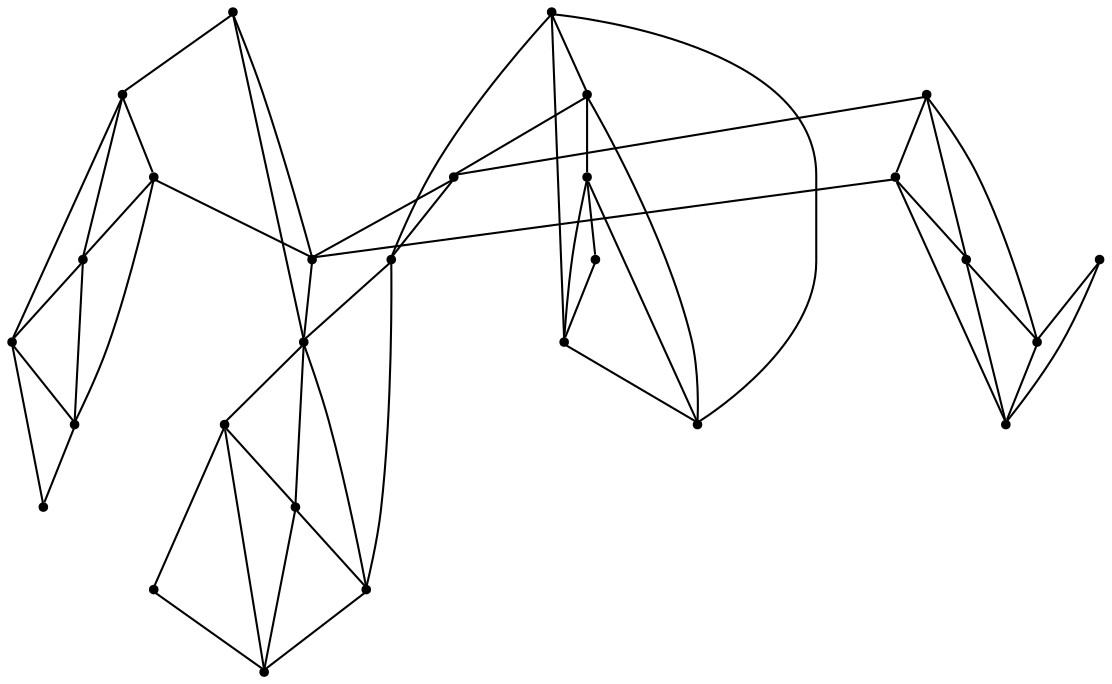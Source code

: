 graph {
  node [shape=point,comment="{\"directed\":false,\"doi\":\"10.1007/978-3-030-04414-5_36\",\"figure\":\"6 (1)\"}"]

  v0 [pos="1553.0015801773893,1623.4763435202144"]
  v1 [pos="1527.9975969238903,1673.4836971465559"]
  v2 [pos="1527.9975969238901,1823.5057580255807"]
  v3 [pos="1553.001580177389,1873.5131116519224"]
  v4 [pos="1502.9936136703916,1648.4800203333848"]
  v5 [pos="1502.9936136703916,1798.5020812124098"]
  v6 [pos="1502.9936136703916,1673.4836971465556"]
  v7 [pos="1502.9936136703916,1698.4873739597265"]
  v8 [pos="1502.9936136703916,1823.5057580255807"]
  v9 [pos="1502.9936136703916,1848.5094348387515"]
  v10 [pos="1477.9896304168929,1673.4836971465559"]
  v11 [pos="1477.9896304168929,1823.5057580255807"]
  v12 [pos="1452.9856471633939,1723.4910507728976"]
  v13 [pos="1452.9856471633939,1773.498404399239"]
  v14 [pos="1402.9776806563964,1723.4910507728976"]
  v15 [pos="1402.9776806563964,1773.498404399239"]
  v16 [pos="1377.9736974028974,1823.5057580255807"]
  v17 [pos="1377.9736974028974,1673.4836971465559"]
  v18 [pos="1352.969714149399,1648.480020333385"]
  v19 [pos="1352.9697141493987,1798.5020812124098"]
  v20 [pos="1352.9697141493987,1673.4836971465559"]
  v21 [pos="1352.9697141493987,1698.4873739597265"]
  v22 [pos="1352.9697141493987,1823.5057580255807"]
  v23 [pos="1352.9697141493987,1848.5094348387515"]
  v24 [pos="1302.9617476424012,1873.5131116519224"]
  v25 [pos="1327.9657308959002,1673.4836971465559"]
  v26 [pos="1327.9657308959002,1823.5057580255807"]
  v27 [pos="1302.9617476424012,1623.4763435202142"]

  v0 -- v1 [id="-1",pos="1553.0015801773893,1623.4763435202144 1553.0016119715979,1673.4836971465559 1553.0016119715979,1673.4836971465559 1553.0016119715979,1673.4836971465559 1527.9975969238903,1673.4836971465559 1527.9975969238903,1673.4836971465559 1527.9975969238903,1673.4836971465559"]
  v24 -- v26 [id="-2",pos="1302.9617476424012,1873.5131116519224 1302.96177943661,1823.5057580255807 1302.96177943661,1823.5057580255807 1302.96177943661,1823.5057580255807 1327.9657308959002,1823.5057580255807 1327.9657308959002,1823.5057580255807 1327.9657308959002,1823.5057580255807"]
  v27 -- v25 [id="-3",pos="1302.9617476424012,1623.4763435202142 1302.96177943661,1673.4836971465559 1302.96177943661,1673.4836971465559 1302.96177943661,1673.4836971465559 1327.9657308959002,1673.4836971465559 1327.9657308959002,1673.4836971465559 1327.9657308959002,1673.4836971465559"]
  v23 -- v26 [id="-4",pos="1352.9697141493987,1848.5094348387515 1327.965762690109,1848.5094348387515 1327.965762690109,1848.5094348387515 1327.965762690109,1848.5094348387515 1327.9657308959002,1823.5057580255807 1327.9657308959002,1823.5057580255807 1327.9657308959002,1823.5057580255807"]
  v26 -- v22 [id="-5",pos="1327.9657308959002,1823.5057580255807 1352.9697141493987,1823.5057580255807 1352.9697141493987,1823.5057580255807 1352.9697141493987,1823.5057580255807"]
  v22 -- v16 [id="-6",pos="1352.9697141493987,1823.5057580255807 1377.9736974028974,1823.5057580255807 1377.9736974028974,1823.5057580255807 1377.9736974028974,1823.5057580255807"]
  v26 -- v19 [id="-7",pos="1327.9657308959002,1823.5057580255807 1327.965762690109,1798.5020812124098 1327.965762690109,1798.5020812124098 1327.965762690109,1798.5020812124098 1352.9697141493987,1798.5020812124098 1352.9697141493987,1798.5020812124098 1352.9697141493987,1798.5020812124098"]
  v21 -- v25 [id="-8",pos="1352.9697141493987,1698.4873739597265 1327.965762690109,1698.4873739597267 1327.965762690109,1698.4873739597267 1327.965762690109,1698.4873739597267 1327.9657308959002,1673.4836971465559 1327.9657308959002,1673.4836971465559 1327.9657308959002,1673.4836971465559"]
  v23 -- v16 [id="-9",pos="1352.9697141493987,1848.5094348387515 1377.9737291971064,1848.5094348387515 1377.9737291971064,1848.5094348387515 1377.9737291971064,1848.5094348387515 1377.9736974028974,1823.5057580255807 1377.9736974028974,1823.5057580255807 1377.9736974028974,1823.5057580255807"]
  v20 -- v17 [id="-10",pos="1352.9697141493987,1673.4836971465559 1377.9736974028974,1673.4836971465559 1377.9736974028974,1673.4836971465559 1377.9736974028974,1673.4836971465559"]
  v25 -- v18 [id="-11",pos="1327.9657308959002,1673.4836971465559 1327.965762690109,1648.480020333385 1327.965762690109,1648.480020333385 1327.965762690109,1648.480020333385 1352.969714149399,1648.480020333385 1352.969714149399,1648.480020333385 1352.969714149399,1648.480020333385"]
  v24 -- v23 [id="-12",pos="1302.9617476424012,1873.5131116519224 1352.9697459436077,1873.5131116519224 1352.9697459436077,1873.5131116519224 1352.9697459436077,1873.5131116519224 1352.9697141493987,1848.5094348387515 1352.9697141493987,1848.5094348387515 1352.9697141493987,1848.5094348387515"]
  v19 -- v22 [id="-13",pos="1352.9697141493987,1798.5020812124098 1352.9697141493987,1823.5057580255807 1352.9697141493987,1823.5057580255807 1352.9697141493987,1823.5057580255807"]
  v19 -- v13 [id="-14",pos="1352.9697141493987,1798.5020812124098 1352.9697459436077,1786.0002428058244 1352.9697459436077,1786.0002428058244 1352.9697459436077,1786.0002428058244 1452.9856789576029,1786.0002428058244 1452.9856789576029,1786.0002428058244 1452.9856789576029,1786.0002428058244 1452.9856471633939,1773.498404399239 1452.9856471633939,1773.498404399239 1452.9856471633939,1773.498404399239"]
  v21 -- v14 [id="-15",pos="1352.9697141493987,1698.4873739597265 1352.9697459436077,1723.4910507728976 1352.9697459436077,1723.4910507728976 1352.9697459436077,1723.4910507728976 1402.9776806563964,1723.4910507728976 1402.9776806563964,1723.4910507728976 1402.9776806563964,1723.4910507728976"]
  v18 -- v27 [id="-16",pos="1352.969714149399,1648.480020333385 1352.9697459436077,1623.4763435202142 1352.9697459436077,1623.4763435202142 1352.9697459436077,1623.4763435202142 1302.9617476424012,1623.4763435202142 1302.9617476424012,1623.4763435202142 1302.9617476424012,1623.4763435202142"]
  v16 -- v19 [id="-17",pos="1377.9736974028974,1823.5057580255807 1377.9737291971064,1798.5020812124098 1377.9737291971064,1798.5020812124098 1377.9737291971064,1798.5020812124098 1352.9697141493987,1798.5020812124098 1352.9697141493987,1798.5020812124098 1352.9697141493987,1798.5020812124098"]
  v21 -- v17 [id="-18",pos="1352.9697141493987,1698.4873739597265 1377.9737291971064,1698.4873739597267 1377.9737291971064,1698.4873739597267 1377.9737291971064,1698.4873739597267 1377.9736974028974,1673.4836971465559 1377.9736974028974,1673.4836971465559 1377.9736974028974,1673.4836971465559"]
  v17 -- v18 [id="-19",pos="1377.9736974028974,1673.4836971465559 1377.9737291971064,1648.480020333385 1377.9737291971064,1648.480020333385 1377.9737291971064,1648.480020333385 1352.969714149399,1648.480020333385 1352.969714149399,1648.480020333385 1352.969714149399,1648.480020333385"]
  v22 -- v23 [id="-20",pos="1352.9697141493987,1823.5057580255807 1352.9697141493987,1848.5094348387515 1352.9697141493987,1848.5094348387515 1352.9697141493987,1848.5094348387515"]
  v17 -- v15 [id="-21",pos="1377.9736974028974,1673.4836971465559 1390.475720823856,1673.4836971465559 1390.475720823856,1673.4836971465559 1390.475720823856,1673.4836971465559 1390.475720823856,1773.498404399239 1390.475720823856,1773.498404399239 1390.475720823856,1773.498404399239 1402.9776806563964,1773.498404399239 1402.9776806563964,1773.498404399239 1402.9776806563964,1773.498404399239"]
  v16 -- v15 [id="-22",pos="1377.9736974028974,1823.5057580255807 1402.9777124506052,1823.5057580255807 1402.9777124506052,1823.5057580255807 1402.9777124506052,1823.5057580255807 1402.9776806563964,1773.498404399239 1402.9776806563964,1773.498404399239 1402.9776806563964,1773.498404399239"]
  v15 -- v13 [id="-23",pos="1402.9776806563964,1773.498404399239 1452.9856471633939,1773.498404399239 1452.9856471633939,1773.498404399239 1452.9856471633939,1773.498404399239"]
  v15 -- v14 [id="-24",pos="1402.9776806563964,1773.498404399239 1402.9776806563964,1723.4910507728976 1402.9776806563964,1723.4910507728976 1402.9776806563964,1723.4910507728976"]
  v14 -- v10 [id="-25",pos="1402.9776806563964,1723.4910507728976 1402.9777124506052,1673.4836971465559 1402.9777124506052,1673.4836971465559 1402.9777124506052,1673.4836971465559 1477.9896304168929,1673.4836971465559 1477.9896304168929,1673.4836971465559 1477.9896304168929,1673.4836971465559"]
  v25 -- v20 [id="-26",pos="1327.9657308959002,1673.4836971465559 1352.9697141493987,1673.4836971465559 1352.9697141493987,1673.4836971465559 1352.9697141493987,1673.4836971465559"]
  v13 -- v10 [id="-27",pos="1452.9856471633939,1773.498404399239 1477.9896622111016,1773.498404399239 1477.9896622111016,1773.498404399239 1477.9896622111016,1773.498404399239 1477.9896304168929,1673.4836971465559 1477.9896304168929,1673.4836971465559 1477.9896304168929,1673.4836971465559"]
  v14 -- v7 [id="-28",pos="1402.9776806563964,1723.4910507728976 1402.9777124506052,1710.9892123663121 1402.9777124506052,1710.9892123663121 1402.9777124506052,1710.9892123663121 1502.9936454646004,1710.9892123663121 1502.9936454646004,1710.9892123663121 1502.9936454646004,1710.9892123663121 1502.9936136703916,1698.4873739597265 1502.9936136703916,1698.4873739597265 1502.9936136703916,1698.4873739597265"]
  v20 -- v21 [id="-29",pos="1352.9697141493987,1673.4836971465559 1352.9697141493987,1698.4873739597265 1352.9697141493987,1698.4873739597265 1352.9697141493987,1698.4873739597265"]
  v12 -- v10 [id="-30",pos="1452.9856471633939,1723.4910507728976 1452.9856789576029,1673.4836971465559 1452.9856789576029,1673.4836971465559 1452.9856789576029,1673.4836971465559 1477.9896304168929,1673.4836971465559 1477.9896304168929,1673.4836971465559 1477.9896304168929,1673.4836971465559"]
  v12 -- v11 [id="-31",pos="1452.9856471633939,1723.4910507728976 1465.4876705843521,1723.4910507728976 1465.4876705843521,1723.4910507728976 1465.4876705843521,1723.4910507728976 1465.4876705843521,1823.5057580255807 1465.4876705843521,1823.5057580255807 1465.4876705843521,1823.5057580255807 1477.9896304168929,1823.5057580255807 1477.9896304168929,1823.5057580255807 1477.9896304168929,1823.5057580255807"]
  v9 -- v11 [id="-32",pos="1502.9936136703916,1848.5094348387515 1477.9896622111016,1848.5094348387515 1477.9896622111016,1848.5094348387515 1477.9896622111016,1848.5094348387515 1477.9896304168929,1823.5057580255807 1477.9896304168929,1823.5057580255807 1477.9896304168929,1823.5057580255807"]
  v9 -- v2 [id="-33",pos="1502.9936136703916,1848.5094348387515 1527.9976287180991,1848.5094348387515 1527.9976287180991,1848.5094348387515 1527.9976287180991,1848.5094348387515 1527.9975969238901,1823.5057580255807 1527.9975969238901,1823.5057580255807 1527.9975969238901,1823.5057580255807"]
  v11 -- v8 [id="-34",pos="1477.9896304168929,1823.5057580255807 1502.9936136703916,1823.5057580255807 1502.9936136703916,1823.5057580255807 1502.9936136703916,1823.5057580255807"]
  v11 -- v5 [id="-35",pos="1477.9896304168929,1823.5057580255807 1477.9896622111016,1798.5020812124098 1477.9896622111016,1798.5020812124098 1477.9896622111016,1798.5020812124098 1502.9936136703916,1798.5020812124098 1502.9936136703916,1798.5020812124098 1502.9936136703916,1798.5020812124098"]
  v18 -- v20 [id="-36",pos="1352.969714149399,1648.480020333385 1352.9697141493987,1673.4836971465559 1352.9697141493987,1673.4836971465559 1352.9697141493987,1673.4836971465559"]
  v7 -- v1 [id="-37",pos="1502.9936136703916,1698.4873739597265 1527.9976287180991,1698.4873739597267 1527.9976287180991,1698.4873739597267 1527.9976287180991,1698.4873739597267 1527.9975969238903,1673.4836971465559 1527.9975969238903,1673.4836971465559 1527.9975969238903,1673.4836971465559"]
  v10 -- v6 [id="-38",pos="1477.9896304168929,1673.4836971465559 1502.9936136703916,1673.4836971465556 1502.9936136703916,1673.4836971465556 1502.9936136703916,1673.4836971465556"]
  v10 -- v7 [id="-39",pos="1477.9896304168929,1673.4836971465559 1477.9896622111016,1698.4873739597267 1477.9896622111016,1698.4873739597267 1477.9896622111016,1698.4873739597267 1502.9936136703916,1698.4873739597265 1502.9936136703916,1698.4873739597265 1502.9936136703916,1698.4873739597265"]
  v10 -- v4 [id="-40",pos="1477.9896304168929,1673.4836971465559 1477.9896622111016,1648.480020333385 1477.9896622111016,1648.480020333385 1477.9896622111016,1648.480020333385 1502.9936136703916,1648.4800203333848 1502.9936136703916,1648.4800203333848 1502.9936136703916,1648.4800203333848"]
  v9 -- v3 [id="-41",pos="1502.9936136703916,1848.5094348387515 1502.9936454646004,1873.5131116519224 1502.9936454646004,1873.5131116519224 1502.9936454646004,1873.5131116519224 1553.001580177389,1873.5131116519224 1553.001580177389,1873.5131116519224 1553.001580177389,1873.5131116519224"]
  v8 -- v9 [id="-42",pos="1502.9936136703916,1823.5057580255807 1502.9936136703916,1848.5094348387515 1502.9936136703916,1848.5094348387515 1502.9936136703916,1848.5094348387515"]
  v13 -- v12 [id="-43",pos="1452.9856471633939,1773.498404399239 1452.9856471633939,1723.4910507728976 1452.9856471633939,1723.4910507728976 1452.9856471633939,1723.4910507728976"]
  v4 -- v0 [id="-44",pos="1502.9936136703916,1648.4800203333848 1502.9936454646004,1623.4763435202142 1502.9936454646004,1623.4763435202142 1502.9936454646004,1623.4763435202142 1553.0015801773893,1623.4763435202144 1553.0015801773893,1623.4763435202144 1553.0015801773893,1623.4763435202144"]
  v4 -- v6 [id="-45",pos="1502.9936136703916,1648.4800203333848 1502.9936136703916,1673.4836971465556 1502.9936136703916,1673.4836971465556 1502.9936136703916,1673.4836971465556"]
  v6 -- v7 [id="-46",pos="1502.9936136703916,1673.4836971465556 1502.9936136703916,1698.4873739597265 1502.9936136703916,1698.4873739597265 1502.9936136703916,1698.4873739597265"]
  v8 -- v2 [id="-47",pos="1502.9936136703916,1823.5057580255807 1527.9975969238901,1823.5057580255807 1527.9975969238901,1823.5057580255807 1527.9975969238901,1823.5057580255807"]
  v2 -- v5 [id="-48",pos="1527.9975969238901,1823.5057580255807 1527.9976287180991,1798.5020812124098 1527.9976287180991,1798.5020812124098 1527.9976287180991,1798.5020812124098 1502.9936136703916,1798.5020812124098 1502.9936136703916,1798.5020812124098 1502.9936136703916,1798.5020812124098"]
  v5 -- v13 [id="-49",pos="1502.9936136703916,1798.5020812124098 1502.9936454646004,1773.498404399239 1502.9936454646004,1773.498404399239 1502.9936454646004,1773.498404399239 1452.9856471633939,1773.498404399239 1452.9856471633939,1773.498404399239 1452.9856471633939,1773.498404399239"]
  v6 -- v1 [id="-50",pos="1502.9936136703916,1673.4836971465556 1527.9975969238903,1673.4836971465559 1527.9975969238903,1673.4836971465559 1527.9975969238903,1673.4836971465559"]
  v4 -- v1 [id="-51",pos="1502.9936136703916,1648.4800203333848 1527.9976287180991,1648.480020333385 1527.9976287180991,1648.480020333385 1527.9976287180991,1648.480020333385 1527.9975969238903,1673.4836971465559 1527.9975969238903,1673.4836971465559 1527.9975969238903,1673.4836971465559"]
  v5 -- v8 [id="-52",pos="1502.9936136703916,1798.5020812124098 1502.9936136703916,1823.5057580255807 1502.9936136703916,1823.5057580255807 1502.9936136703916,1823.5057580255807"]
  v2 -- v3 [id="-53",pos="1527.9975969238901,1823.5057580255807 1553.0016119715979,1823.5057580255807 1553.0016119715979,1823.5057580255807 1553.0016119715979,1823.5057580255807 1553.001580177389,1873.5131116519224 1553.001580177389,1873.5131116519224 1553.001580177389,1873.5131116519224"]
}